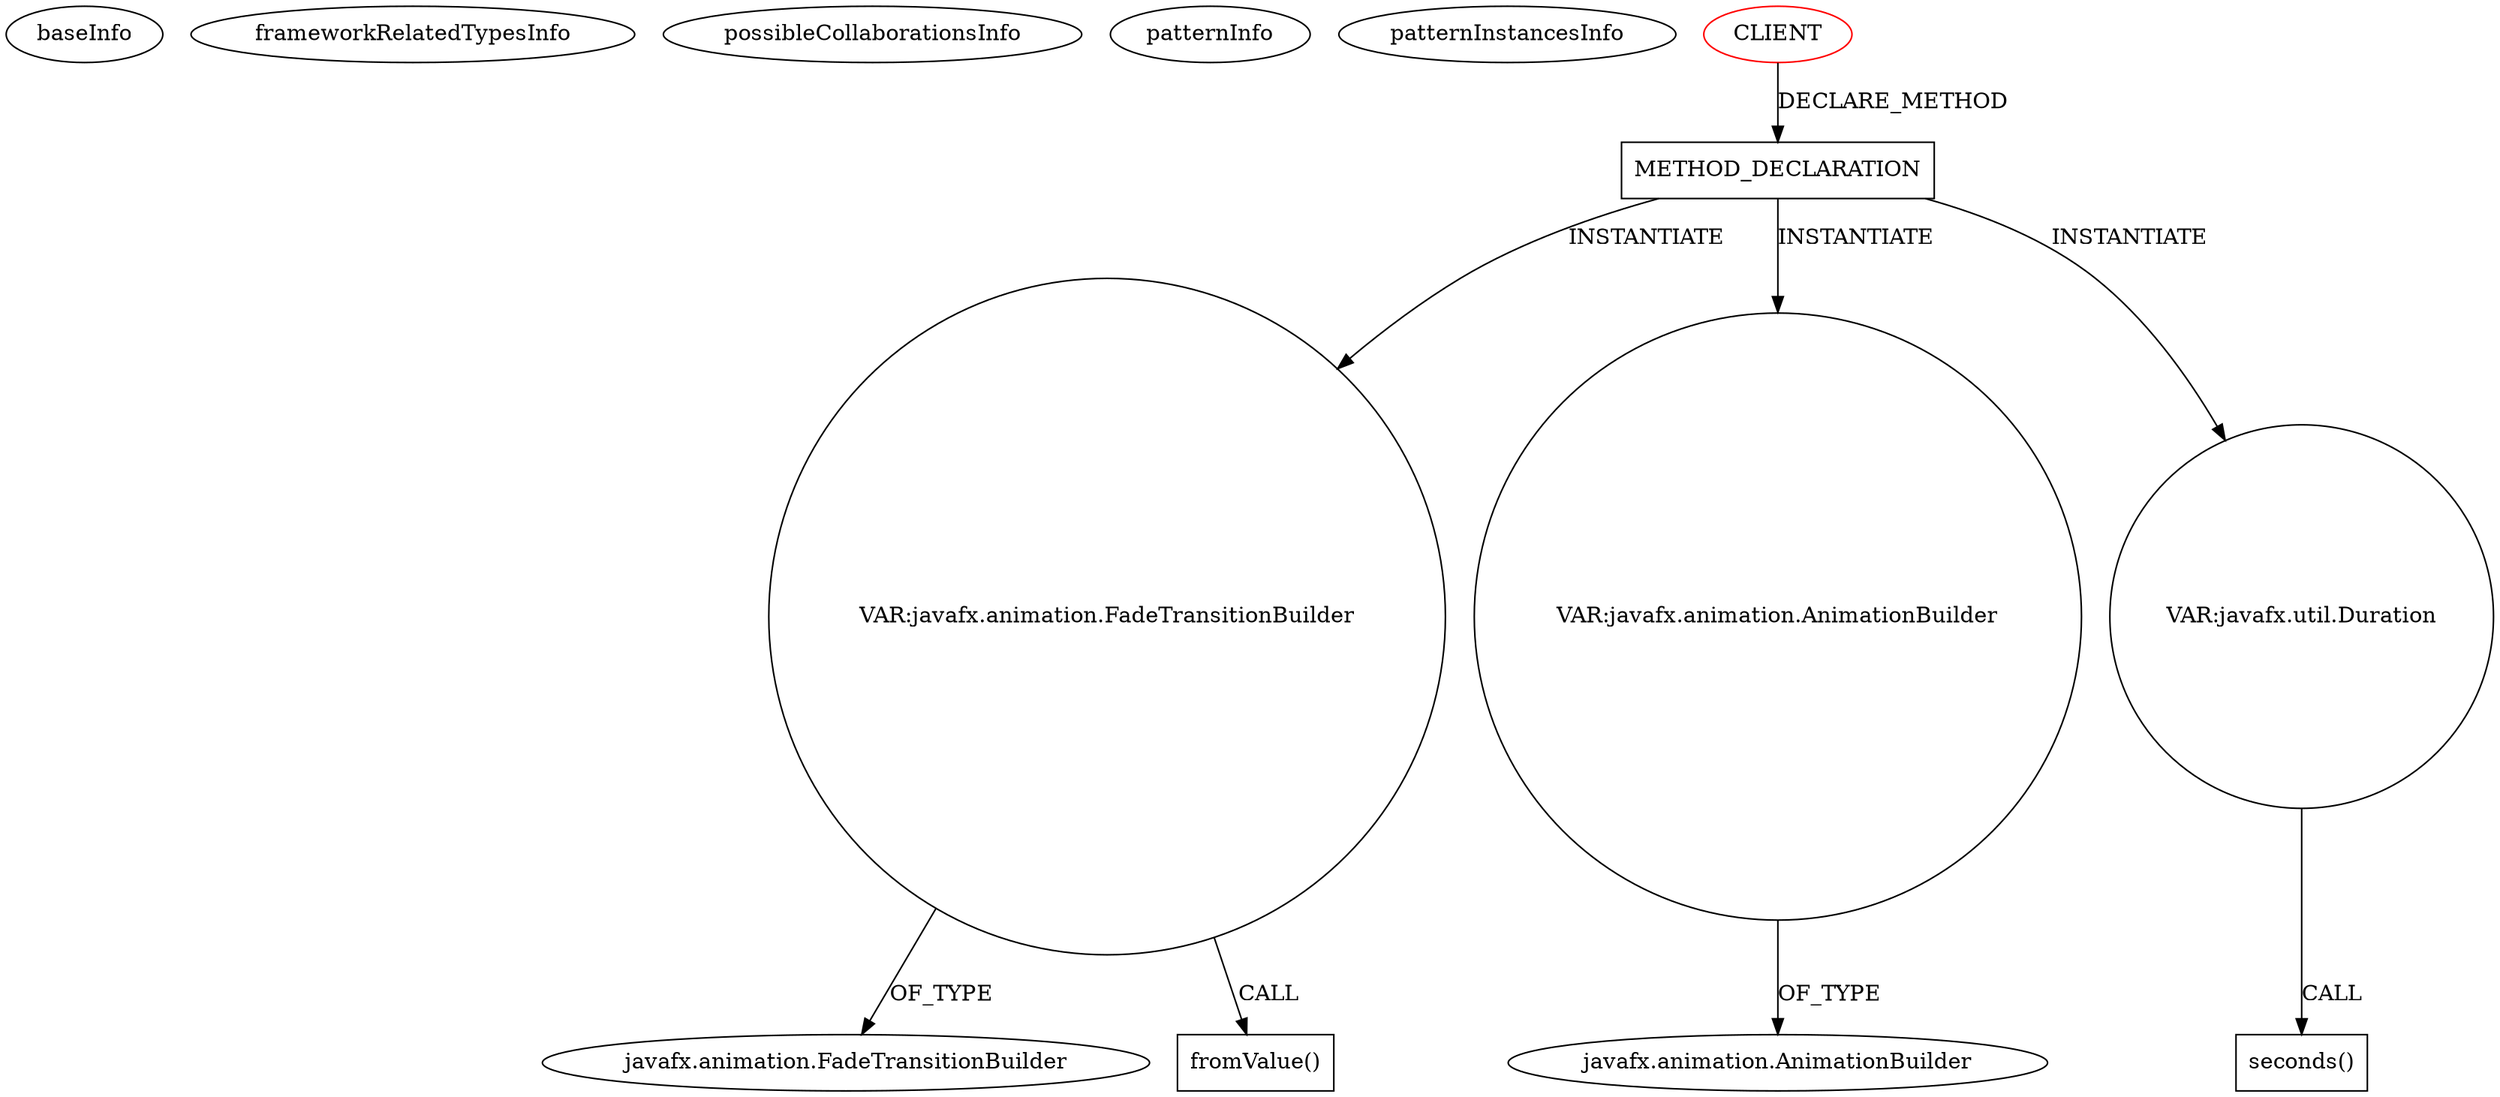 digraph {
baseInfo[graphId=4367,category="pattern",isAnonymous=false,possibleRelation=false]
frameworkRelatedTypesInfo[]
possibleCollaborationsInfo[]
patternInfo[frequency=2.0,patternRootClient=0]
patternInstancesInfo[0="7thwheel-medaka-chan~/7thwheel-medaka-chan/medaka-chan-master/src/seventhwheel/pos/controller/MainController.java~MainController~25",1="Maxxa-MT-common~/Maxxa-MT-common/MT-common-master/src/cz/commons/example/graphics/branchNode/BranchElementExample.java~BranchElementExample~916"]
294[label="javafx.animation.FadeTransitionBuilder",vertexType="FRAMEWORK_CLASS_TYPE",isFrameworkType=false]
298[label="VAR:javafx.animation.FadeTransitionBuilder",vertexType="VARIABLE_EXPRESION",isFrameworkType=false,shape=circle]
299[label="fromValue()",vertexType="INSIDE_CALL",isFrameworkType=false,shape=box]
288[label="METHOD_DECLARATION",vertexType="CLIENT_METHOD_DECLARATION",isFrameworkType=false,shape=box]
0[label="CLIENT",vertexType="ROOT_CLIENT_CLASS_DECLARATION",isFrameworkType=false,color=red]
325[label="VAR:javafx.animation.AnimationBuilder",vertexType="VARIABLE_EXPRESION",isFrameworkType=false,shape=circle]
327[label="javafx.animation.AnimationBuilder",vertexType="FRAMEWORK_CLASS_TYPE",isFrameworkType=false]
310[label="VAR:javafx.util.Duration",vertexType="VARIABLE_EXPRESION",isFrameworkType=false,shape=circle]
311[label="seconds()",vertexType="INSIDE_CALL",isFrameworkType=false,shape=box]
288->325[label="INSTANTIATE"]
310->311[label="CALL"]
288->310[label="INSTANTIATE"]
288->298[label="INSTANTIATE"]
298->299[label="CALL"]
0->288[label="DECLARE_METHOD"]
325->327[label="OF_TYPE"]
298->294[label="OF_TYPE"]
}
